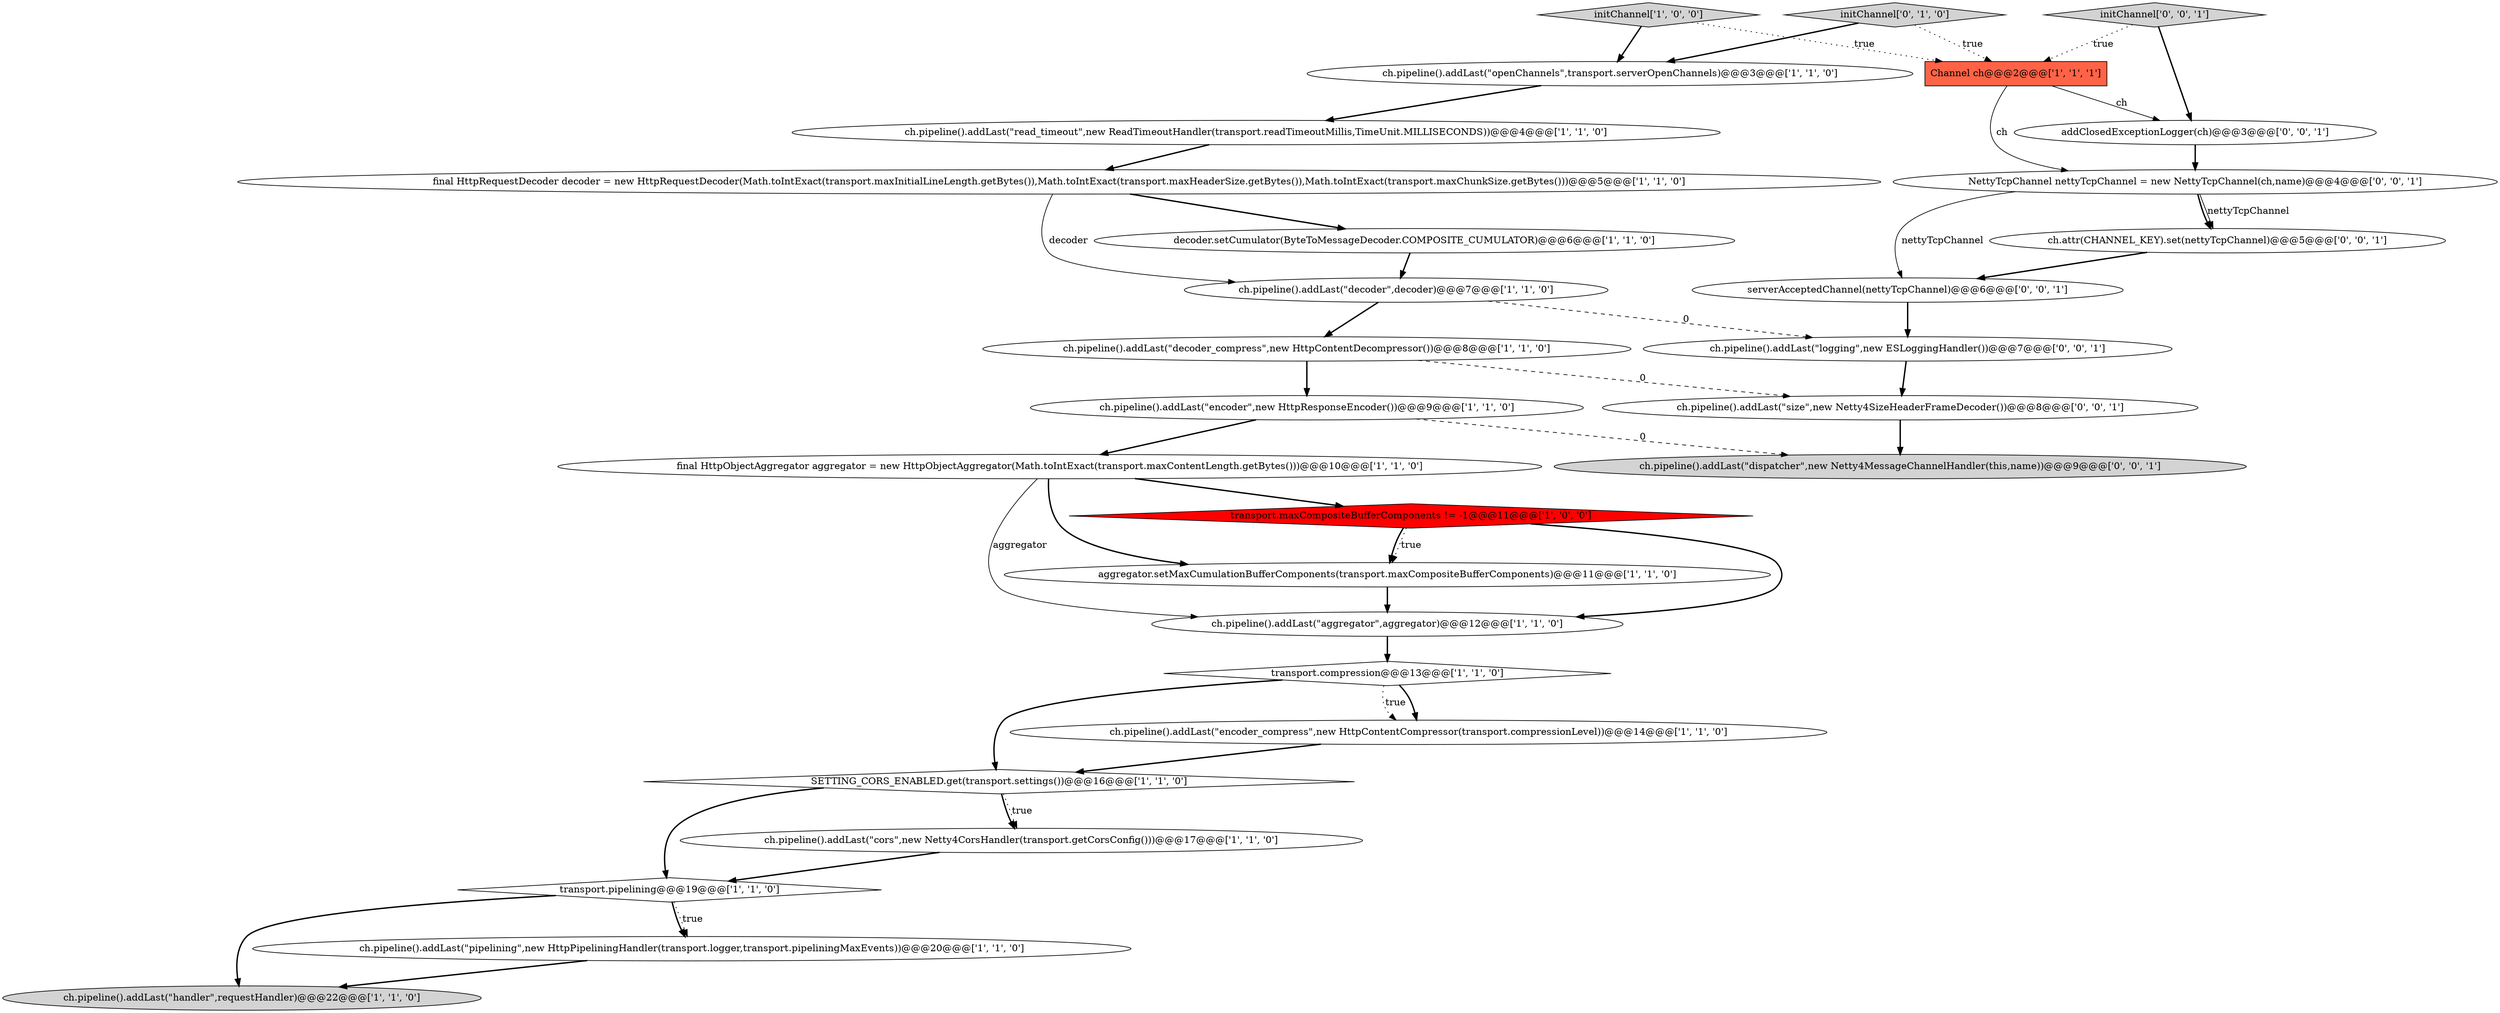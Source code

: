 digraph {
0 [style = filled, label = "final HttpObjectAggregator aggregator = new HttpObjectAggregator(Math.toIntExact(transport.maxContentLength.getBytes()))@@@10@@@['1', '1', '0']", fillcolor = white, shape = ellipse image = "AAA0AAABBB1BBB"];
19 [style = filled, label = "ch.pipeline().addLast(\"decoder\",decoder)@@@7@@@['1', '1', '0']", fillcolor = white, shape = ellipse image = "AAA0AAABBB1BBB"];
1 [style = filled, label = "ch.pipeline().addLast(\"read_timeout\",new ReadTimeoutHandler(transport.readTimeoutMillis,TimeUnit.MILLISECONDS))@@@4@@@['1', '1', '0']", fillcolor = white, shape = ellipse image = "AAA0AAABBB1BBB"];
20 [style = filled, label = "initChannel['0', '1', '0']", fillcolor = lightgray, shape = diamond image = "AAA0AAABBB2BBB"];
3 [style = filled, label = "ch.pipeline().addLast(\"decoder_compress\",new HttpContentDecompressor())@@@8@@@['1', '1', '0']", fillcolor = white, shape = ellipse image = "AAA0AAABBB1BBB"];
13 [style = filled, label = "transport.pipelining@@@19@@@['1', '1', '0']", fillcolor = white, shape = diamond image = "AAA0AAABBB1BBB"];
10 [style = filled, label = "initChannel['1', '0', '0']", fillcolor = lightgray, shape = diamond image = "AAA0AAABBB1BBB"];
23 [style = filled, label = "initChannel['0', '0', '1']", fillcolor = lightgray, shape = diamond image = "AAA0AAABBB3BBB"];
22 [style = filled, label = "NettyTcpChannel nettyTcpChannel = new NettyTcpChannel(ch,name)@@@4@@@['0', '0', '1']", fillcolor = white, shape = ellipse image = "AAA0AAABBB3BBB"];
2 [style = filled, label = "transport.maxCompositeBufferComponents != -1@@@11@@@['1', '0', '0']", fillcolor = red, shape = diamond image = "AAA1AAABBB1BBB"];
17 [style = filled, label = "SETTING_CORS_ENABLED.get(transport.settings())@@@16@@@['1', '1', '0']", fillcolor = white, shape = diamond image = "AAA0AAABBB1BBB"];
28 [style = filled, label = "ch.pipeline().addLast(\"logging\",new ESLoggingHandler())@@@7@@@['0', '0', '1']", fillcolor = white, shape = ellipse image = "AAA0AAABBB3BBB"];
11 [style = filled, label = "ch.pipeline().addLast(\"cors\",new Netty4CorsHandler(transport.getCorsConfig()))@@@17@@@['1', '1', '0']", fillcolor = white, shape = ellipse image = "AAA0AAABBB1BBB"];
7 [style = filled, label = "aggregator.setMaxCumulationBufferComponents(transport.maxCompositeBufferComponents)@@@11@@@['1', '1', '0']", fillcolor = white, shape = ellipse image = "AAA0AAABBB1BBB"];
18 [style = filled, label = "ch.pipeline().addLast(\"openChannels\",transport.serverOpenChannels)@@@3@@@['1', '1', '0']", fillcolor = white, shape = ellipse image = "AAA0AAABBB1BBB"];
15 [style = filled, label = "ch.pipeline().addLast(\"aggregator\",aggregator)@@@12@@@['1', '1', '0']", fillcolor = white, shape = ellipse image = "AAA0AAABBB1BBB"];
4 [style = filled, label = "ch.pipeline().addLast(\"handler\",requestHandler)@@@22@@@['1', '1', '0']", fillcolor = lightgray, shape = ellipse image = "AAA0AAABBB1BBB"];
27 [style = filled, label = "addClosedExceptionLogger(ch)@@@3@@@['0', '0', '1']", fillcolor = white, shape = ellipse image = "AAA0AAABBB3BBB"];
9 [style = filled, label = "transport.compression@@@13@@@['1', '1', '0']", fillcolor = white, shape = diamond image = "AAA0AAABBB1BBB"];
5 [style = filled, label = "ch.pipeline().addLast(\"encoder\",new HttpResponseEncoder())@@@9@@@['1', '1', '0']", fillcolor = white, shape = ellipse image = "AAA0AAABBB1BBB"];
14 [style = filled, label = "decoder.setCumulator(ByteToMessageDecoder.COMPOSITE_CUMULATOR)@@@6@@@['1', '1', '0']", fillcolor = white, shape = ellipse image = "AAA0AAABBB1BBB"];
16 [style = filled, label = "ch.pipeline().addLast(\"encoder_compress\",new HttpContentCompressor(transport.compressionLevel))@@@14@@@['1', '1', '0']", fillcolor = white, shape = ellipse image = "AAA0AAABBB1BBB"];
8 [style = filled, label = "ch.pipeline().addLast(\"pipelining\",new HttpPipeliningHandler(transport.logger,transport.pipeliningMaxEvents))@@@20@@@['1', '1', '0']", fillcolor = white, shape = ellipse image = "AAA0AAABBB1BBB"];
25 [style = filled, label = "ch.pipeline().addLast(\"size\",new Netty4SizeHeaderFrameDecoder())@@@8@@@['0', '0', '1']", fillcolor = white, shape = ellipse image = "AAA0AAABBB3BBB"];
6 [style = filled, label = "Channel ch@@@2@@@['1', '1', '1']", fillcolor = tomato, shape = box image = "AAA0AAABBB1BBB"];
26 [style = filled, label = "ch.pipeline().addLast(\"dispatcher\",new Netty4MessageChannelHandler(this,name))@@@9@@@['0', '0', '1']", fillcolor = lightgray, shape = ellipse image = "AAA0AAABBB3BBB"];
24 [style = filled, label = "serverAcceptedChannel(nettyTcpChannel)@@@6@@@['0', '0', '1']", fillcolor = white, shape = ellipse image = "AAA0AAABBB3BBB"];
21 [style = filled, label = "ch.attr(CHANNEL_KEY).set(nettyTcpChannel)@@@5@@@['0', '0', '1']", fillcolor = white, shape = ellipse image = "AAA0AAABBB3BBB"];
12 [style = filled, label = "final HttpRequestDecoder decoder = new HttpRequestDecoder(Math.toIntExact(transport.maxInitialLineLength.getBytes()),Math.toIntExact(transport.maxHeaderSize.getBytes()),Math.toIntExact(transport.maxChunkSize.getBytes()))@@@5@@@['1', '1', '0']", fillcolor = white, shape = ellipse image = "AAA0AAABBB1BBB"];
6->27 [style = solid, label="ch"];
10->18 [style = bold, label=""];
24->28 [style = bold, label=""];
10->6 [style = dotted, label="true"];
6->22 [style = solid, label="ch"];
23->27 [style = bold, label=""];
0->15 [style = solid, label="aggregator"];
23->6 [style = dotted, label="true"];
5->26 [style = dashed, label="0"];
0->2 [style = bold, label=""];
22->21 [style = bold, label=""];
17->11 [style = dotted, label="true"];
14->19 [style = bold, label=""];
9->17 [style = bold, label=""];
22->21 [style = solid, label="nettyTcpChannel"];
21->24 [style = bold, label=""];
16->17 [style = bold, label=""];
27->22 [style = bold, label=""];
9->16 [style = bold, label=""];
0->7 [style = bold, label=""];
12->19 [style = solid, label="decoder"];
20->18 [style = bold, label=""];
3->5 [style = bold, label=""];
18->1 [style = bold, label=""];
5->0 [style = bold, label=""];
13->8 [style = dotted, label="true"];
15->9 [style = bold, label=""];
2->7 [style = dotted, label="true"];
11->13 [style = bold, label=""];
2->15 [style = bold, label=""];
25->26 [style = bold, label=""];
12->14 [style = bold, label=""];
22->24 [style = solid, label="nettyTcpChannel"];
1->12 [style = bold, label=""];
28->25 [style = bold, label=""];
7->15 [style = bold, label=""];
17->13 [style = bold, label=""];
2->7 [style = bold, label=""];
8->4 [style = bold, label=""];
13->8 [style = bold, label=""];
9->16 [style = dotted, label="true"];
19->3 [style = bold, label=""];
13->4 [style = bold, label=""];
19->28 [style = dashed, label="0"];
20->6 [style = dotted, label="true"];
17->11 [style = bold, label=""];
3->25 [style = dashed, label="0"];
}
